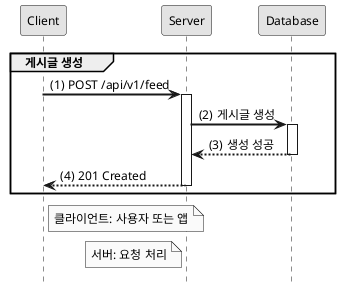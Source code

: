 @startuml
hide footbox
autoactivate on
skinparam monochrome true
skinparam shadowing false
skinparam defaultFontSize 12
skinparam defaultFontName Arial
skinparam sequenceArrowThickness 2

participant "Client" as C
participant "Server" as S
participant "Database" as DB

group 게시글 생성
    autonumber 1 "(0)"
    C -> S: POST /api/v1/feed
    S -> DB: 게시글 생성
    DB --> S: 생성 성공
    S --> C: 201 Created
end

note right of C: 클라이언트: 사용자 또는 앱
note left of S: 서버: 요청 처리
@enduml